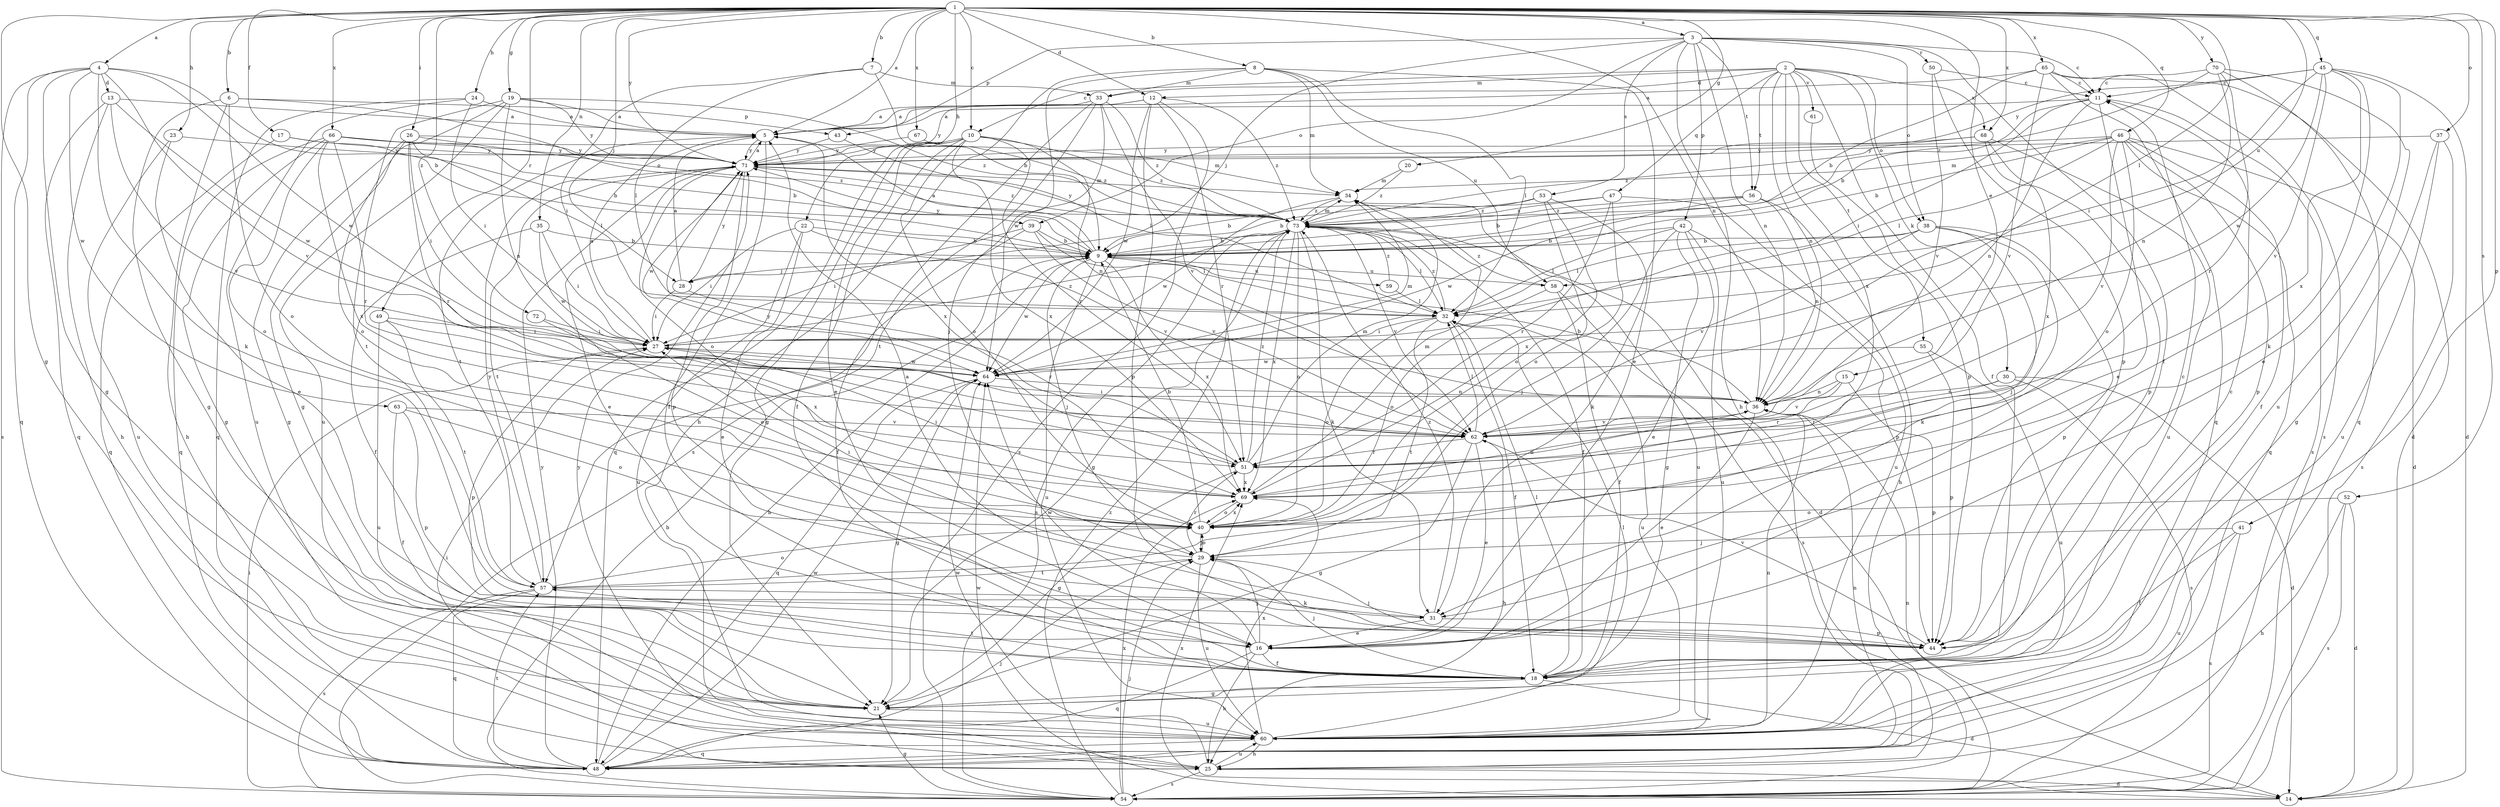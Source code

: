 strict digraph  {
	1 -> 3 [label=a];
	1 -> 4 [label=a];
	1 -> 5 [label=a];
	9 -> 5 [label=a];
	11 -> 5 [label=a];
	12 -> 5 [label=a];
	13 -> 5 [label=a];
	19 -> 5 [label=a];
	24 -> 5 [label=a];
	27 -> 5 [label=a];
	28 -> 5 [label=a];
	31 -> 5 [label=a];
	33 -> 5 [label=a];
	65 -> 5 [label=a];
	71 -> 5 [label=a];
	1 -> 6 [label=b];
	1 -> 7 [label=b];
	1 -> 8 [label=b];
	4 -> 9 [label=b];
	7 -> 9 [label=b];
	11 -> 9 [label=b];
	17 -> 9 [label=b];
	22 -> 9 [label=b];
	35 -> 9 [label=b];
	36 -> 9 [label=b];
	38 -> 9 [label=b];
	39 -> 9 [label=b];
	40 -> 9 [label=b];
	42 -> 9 [label=b];
	46 -> 9 [label=b];
	47 -> 9 [label=b];
	48 -> 9 [label=b];
	53 -> 9 [label=b];
	54 -> 9 [label=b];
	56 -> 9 [label=b];
	65 -> 9 [label=b];
	66 -> 9 [label=b];
	73 -> 9 [label=b];
	1 -> 10 [label=c];
	2 -> 10 [label=c];
	3 -> 11 [label=c];
	18 -> 11 [label=c];
	44 -> 11 [label=c];
	45 -> 11 [label=c];
	50 -> 11 [label=c];
	65 -> 11 [label=c];
	70 -> 11 [label=c];
	1 -> 12 [label=d];
	2 -> 12 [label=d];
	4 -> 13 [label=d];
	18 -> 14 [label=d];
	25 -> 14 [label=d];
	30 -> 14 [label=d];
	45 -> 14 [label=d];
	46 -> 14 [label=d];
	52 -> 14 [label=d];
	65 -> 14 [label=d];
	73 -> 14 [label=d];
	1 -> 15 [label=e];
	8 -> 16 [label=e];
	10 -> 16 [label=e];
	11 -> 16 [label=e];
	22 -> 16 [label=e];
	23 -> 16 [label=e];
	31 -> 16 [label=e];
	36 -> 16 [label=e];
	42 -> 16 [label=e];
	45 -> 16 [label=e];
	62 -> 16 [label=e];
	71 -> 16 [label=e];
	1 -> 17 [label=f];
	2 -> 18 [label=f];
	3 -> 18 [label=f];
	5 -> 18 [label=f];
	10 -> 18 [label=f];
	16 -> 18 [label=f];
	32 -> 18 [label=f];
	35 -> 18 [label=f];
	39 -> 18 [label=f];
	41 -> 18 [label=f];
	46 -> 18 [label=f];
	58 -> 18 [label=f];
	63 -> 18 [label=f];
	73 -> 18 [label=f];
	1 -> 19 [label=g];
	1 -> 20 [label=g];
	1 -> 21 [label=g];
	4 -> 21 [label=g];
	6 -> 21 [label=g];
	10 -> 21 [label=g];
	18 -> 21 [label=g];
	19 -> 21 [label=g];
	26 -> 21 [label=g];
	37 -> 21 [label=g];
	42 -> 21 [label=g];
	51 -> 21 [label=g];
	54 -> 21 [label=g];
	62 -> 21 [label=g];
	64 -> 21 [label=g];
	66 -> 21 [label=g];
	73 -> 21 [label=g];
	1 -> 22 [label=h];
	1 -> 23 [label=h];
	1 -> 24 [label=h];
	3 -> 25 [label=h];
	6 -> 25 [label=h];
	8 -> 25 [label=h];
	13 -> 25 [label=h];
	16 -> 25 [label=h];
	52 -> 25 [label=h];
	56 -> 25 [label=h];
	60 -> 25 [label=h];
	62 -> 25 [label=h];
	1 -> 26 [label=i];
	7 -> 27 [label=i];
	11 -> 27 [label=i];
	22 -> 27 [label=i];
	24 -> 27 [label=i];
	25 -> 27 [label=i];
	26 -> 27 [label=i];
	28 -> 27 [label=i];
	29 -> 27 [label=i];
	32 -> 27 [label=i];
	35 -> 27 [label=i];
	39 -> 27 [label=i];
	45 -> 27 [label=i];
	49 -> 27 [label=i];
	54 -> 27 [label=i];
	62 -> 27 [label=i];
	69 -> 27 [label=i];
	72 -> 27 [label=i];
	1 -> 28 [label=j];
	3 -> 28 [label=j];
	9 -> 28 [label=j];
	9 -> 29 [label=j];
	16 -> 29 [label=j];
	18 -> 29 [label=j];
	33 -> 29 [label=j];
	38 -> 29 [label=j];
	40 -> 29 [label=j];
	41 -> 29 [label=j];
	42 -> 29 [label=j];
	44 -> 29 [label=j];
	48 -> 29 [label=j];
	54 -> 29 [label=j];
	2 -> 30 [label=k];
	4 -> 31 [label=k];
	38 -> 31 [label=k];
	45 -> 31 [label=k];
	53 -> 31 [label=k];
	57 -> 31 [label=k];
	73 -> 31 [label=k];
	1 -> 32 [label=l];
	7 -> 32 [label=l];
	8 -> 32 [label=l];
	18 -> 32 [label=l];
	26 -> 32 [label=l];
	38 -> 32 [label=l];
	39 -> 32 [label=l];
	42 -> 32 [label=l];
	43 -> 32 [label=l];
	46 -> 32 [label=l];
	59 -> 32 [label=l];
	60 -> 32 [label=l];
	62 -> 32 [label=l];
	73 -> 32 [label=l];
	2 -> 33 [label=m];
	7 -> 33 [label=m];
	8 -> 33 [label=m];
	8 -> 34 [label=m];
	20 -> 34 [label=m];
	46 -> 34 [label=m];
	51 -> 34 [label=m];
	64 -> 34 [label=m];
	66 -> 34 [label=m];
	69 -> 34 [label=m];
	71 -> 34 [label=m];
	73 -> 34 [label=m];
	1 -> 35 [label=n];
	1 -> 36 [label=n];
	2 -> 36 [label=n];
	3 -> 36 [label=n];
	10 -> 36 [label=n];
	11 -> 36 [label=n];
	15 -> 36 [label=n];
	19 -> 36 [label=n];
	30 -> 36 [label=n];
	48 -> 36 [label=n];
	54 -> 36 [label=n];
	56 -> 36 [label=n];
	60 -> 36 [label=n];
	64 -> 36 [label=n];
	69 -> 36 [label=n];
	70 -> 36 [label=n];
	1 -> 37 [label=o];
	2 -> 38 [label=o];
	3 -> 38 [label=o];
	3 -> 39 [label=o];
	6 -> 39 [label=o];
	6 -> 40 [label=o];
	10 -> 40 [label=o];
	26 -> 40 [label=o];
	29 -> 40 [label=o];
	32 -> 40 [label=o];
	46 -> 40 [label=o];
	47 -> 40 [label=o];
	52 -> 40 [label=o];
	53 -> 40 [label=o];
	57 -> 40 [label=o];
	58 -> 40 [label=o];
	63 -> 40 [label=o];
	66 -> 40 [label=o];
	69 -> 40 [label=o];
	71 -> 40 [label=o];
	72 -> 40 [label=o];
	73 -> 40 [label=o];
	1 -> 41 [label=p];
	3 -> 42 [label=p];
	3 -> 43 [label=p];
	6 -> 43 [label=p];
	12 -> 44 [label=p];
	15 -> 44 [label=p];
	27 -> 44 [label=p];
	31 -> 44 [label=p];
	38 -> 44 [label=p];
	42 -> 44 [label=p];
	46 -> 44 [label=p];
	50 -> 44 [label=p];
	55 -> 44 [label=p];
	61 -> 44 [label=p];
	63 -> 44 [label=p];
	68 -> 44 [label=p];
	71 -> 44 [label=p];
	1 -> 45 [label=q];
	1 -> 46 [label=q];
	2 -> 47 [label=q];
	4 -> 48 [label=q];
	10 -> 48 [label=q];
	13 -> 48 [label=q];
	16 -> 48 [label=q];
	17 -> 48 [label=q];
	24 -> 48 [label=q];
	46 -> 48 [label=q];
	57 -> 48 [label=q];
	60 -> 48 [label=q];
	64 -> 48 [label=q];
	65 -> 48 [label=q];
	66 -> 48 [label=q];
	70 -> 48 [label=q];
	1 -> 49 [label=r];
	3 -> 50 [label=r];
	10 -> 51 [label=r];
	12 -> 51 [label=r];
	15 -> 51 [label=r];
	26 -> 51 [label=r];
	28 -> 51 [label=r];
	29 -> 51 [label=r];
	30 -> 51 [label=r];
	47 -> 51 [label=r];
	62 -> 51 [label=r];
	66 -> 51 [label=r];
	70 -> 51 [label=r];
	1 -> 52 [label=s];
	3 -> 53 [label=s];
	4 -> 54 [label=s];
	11 -> 54 [label=s];
	12 -> 54 [label=s];
	25 -> 54 [label=s];
	30 -> 54 [label=s];
	33 -> 54 [label=s];
	37 -> 54 [label=s];
	41 -> 54 [label=s];
	52 -> 54 [label=s];
	57 -> 54 [label=s];
	58 -> 54 [label=s];
	65 -> 54 [label=s];
	73 -> 54 [label=s];
	2 -> 55 [label=t];
	2 -> 56 [label=t];
	3 -> 56 [label=t];
	5 -> 57 [label=t];
	18 -> 57 [label=t];
	19 -> 57 [label=t];
	29 -> 57 [label=t];
	32 -> 57 [label=t];
	33 -> 57 [label=t];
	48 -> 57 [label=t];
	49 -> 57 [label=t];
	71 -> 57 [label=t];
	1 -> 58 [label=u];
	8 -> 58 [label=u];
	9 -> 58 [label=u];
	9 -> 59 [label=u];
	9 -> 60 [label=u];
	19 -> 60 [label=u];
	21 -> 60 [label=u];
	22 -> 60 [label=u];
	23 -> 60 [label=u];
	24 -> 60 [label=u];
	25 -> 60 [label=u];
	29 -> 60 [label=u];
	32 -> 60 [label=u];
	34 -> 60 [label=u];
	37 -> 60 [label=u];
	41 -> 60 [label=u];
	42 -> 60 [label=u];
	47 -> 60 [label=u];
	49 -> 60 [label=u];
	55 -> 60 [label=u];
	68 -> 60 [label=u];
	70 -> 60 [label=u];
	2 -> 61 [label=v];
	4 -> 62 [label=v];
	13 -> 62 [label=v];
	15 -> 62 [label=v];
	22 -> 62 [label=v];
	33 -> 62 [label=v];
	36 -> 62 [label=v];
	38 -> 62 [label=v];
	39 -> 62 [label=v];
	44 -> 62 [label=v];
	45 -> 62 [label=v];
	46 -> 62 [label=v];
	50 -> 62 [label=v];
	63 -> 62 [label=v];
	65 -> 62 [label=v];
	73 -> 62 [label=v];
	4 -> 63 [label=w];
	4 -> 64 [label=w];
	8 -> 64 [label=w];
	9 -> 64 [label=w];
	12 -> 64 [label=w];
	13 -> 64 [label=w];
	14 -> 64 [label=w];
	16 -> 64 [label=w];
	25 -> 64 [label=w];
	27 -> 64 [label=w];
	34 -> 64 [label=w];
	35 -> 64 [label=w];
	45 -> 64 [label=w];
	48 -> 64 [label=w];
	55 -> 64 [label=w];
	56 -> 64 [label=w];
	71 -> 64 [label=w];
	1 -> 65 [label=x];
	1 -> 66 [label=x];
	1 -> 67 [label=x];
	1 -> 68 [label=x];
	2 -> 68 [label=x];
	2 -> 69 [label=x];
	5 -> 69 [label=x];
	9 -> 69 [label=x];
	10 -> 69 [label=x];
	14 -> 69 [label=x];
	40 -> 69 [label=x];
	45 -> 69 [label=x];
	49 -> 69 [label=x];
	51 -> 69 [label=x];
	53 -> 69 [label=x];
	54 -> 69 [label=x];
	60 -> 69 [label=x];
	66 -> 69 [label=x];
	68 -> 69 [label=x];
	73 -> 69 [label=x];
	1 -> 70 [label=y];
	1 -> 71 [label=y];
	5 -> 71 [label=y];
	9 -> 71 [label=y];
	10 -> 71 [label=y];
	12 -> 71 [label=y];
	17 -> 71 [label=y];
	19 -> 71 [label=y];
	23 -> 71 [label=y];
	25 -> 71 [label=y];
	26 -> 71 [label=y];
	28 -> 71 [label=y];
	37 -> 71 [label=y];
	43 -> 71 [label=y];
	45 -> 71 [label=y];
	46 -> 71 [label=y];
	48 -> 71 [label=y];
	51 -> 71 [label=y];
	57 -> 71 [label=y];
	66 -> 71 [label=y];
	67 -> 71 [label=y];
	68 -> 71 [label=y];
	73 -> 71 [label=y];
	1 -> 72 [label=z];
	10 -> 73 [label=z];
	12 -> 73 [label=z];
	19 -> 73 [label=z];
	20 -> 73 [label=z];
	26 -> 73 [label=z];
	27 -> 73 [label=z];
	31 -> 73 [label=z];
	32 -> 73 [label=z];
	33 -> 73 [label=z];
	34 -> 73 [label=z];
	47 -> 73 [label=z];
	51 -> 73 [label=z];
	53 -> 73 [label=z];
	54 -> 73 [label=z];
	56 -> 73 [label=z];
	58 -> 73 [label=z];
	59 -> 73 [label=z];
	67 -> 73 [label=z];
	68 -> 73 [label=z];
	70 -> 73 [label=z];
	71 -> 73 [label=z];
}
